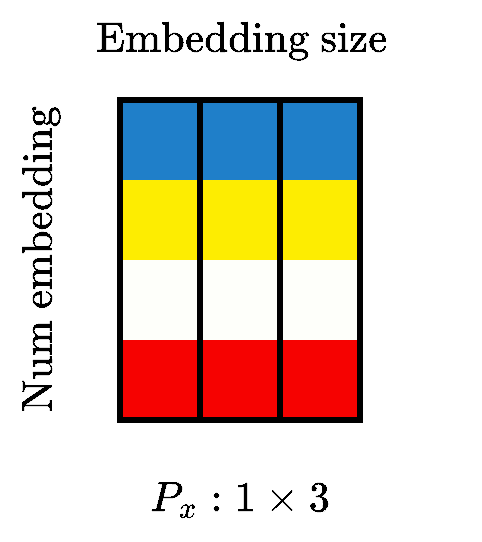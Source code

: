 <mxfile version="20.2.3" type="device"><diagram id="s6QbNtepPWHCKgaNHzyQ" name="Page-1"><mxGraphModel dx="2062" dy="1217" grid="1" gridSize="10" guides="1" tooltips="1" connect="1" arrows="1" fold="1" page="1" pageScale="1" pageWidth="1400" pageHeight="850" math="1" shadow="0"><root><mxCell id="0"/><mxCell id="1" parent="0"/><mxCell id="tTZbCwGR7G6fnMgPWNSF-11" value="" style="rounded=0;whiteSpace=wrap;html=1;fillColor=#1F7FC9;fontColor=#ffffff;strokeColor=none;strokeWidth=3;perimeterSpacing=0;rotation=-180;" vertex="1" parent="1"><mxGeometry x="480" y="160" width="120" height="40" as="geometry"/></mxCell><mxCell id="tTZbCwGR7G6fnMgPWNSF-12" value="" style="rounded=0;whiteSpace=wrap;html=1;fillColor=#FDED01;fontColor=#ffffff;strokeColor=none;strokeWidth=3;perimeterSpacing=0;rotation=-180;" vertex="1" parent="1"><mxGeometry x="480" y="200" width="120" height="40" as="geometry"/></mxCell><mxCell id="tTZbCwGR7G6fnMgPWNSF-13" value="" style="rounded=0;whiteSpace=wrap;html=1;fillColor=#F60201;fontColor=#ffffff;strokeColor=none;strokeWidth=3;perimeterSpacing=0;rotation=-180;" vertex="1" parent="1"><mxGeometry x="480" y="280" width="120" height="40" as="geometry"/></mxCell><mxCell id="tTZbCwGR7G6fnMgPWNSF-14" value="" style="rounded=0;whiteSpace=wrap;html=1;fillColor=#FEFFFA;fontColor=#ffffff;strokeColor=none;strokeWidth=3;perimeterSpacing=0;rotation=-180;" vertex="1" parent="1"><mxGeometry x="480" y="240" width="120" height="40" as="geometry"/></mxCell><mxCell id="tTZbCwGR7G6fnMgPWNSF-10" value="" style="rounded=0;whiteSpace=wrap;html=1;fillColor=none;fontColor=#ffffff;strokeColor=#000000;strokeWidth=3;perimeterSpacing=0;rotation=-180;" vertex="1" parent="1"><mxGeometry x="480" y="160" width="40" height="160" as="geometry"/></mxCell><mxCell id="tTZbCwGR7G6fnMgPWNSF-15" value="" style="rounded=0;whiteSpace=wrap;html=1;fillColor=none;fontColor=#ffffff;strokeColor=#000000;strokeWidth=3;perimeterSpacing=0;rotation=-180;" vertex="1" parent="1"><mxGeometry x="520" y="160" width="40" height="160" as="geometry"/></mxCell><mxCell id="tTZbCwGR7G6fnMgPWNSF-16" value="" style="rounded=0;whiteSpace=wrap;html=1;fillColor=none;fontColor=#ffffff;strokeColor=#000000;strokeWidth=3;perimeterSpacing=0;rotation=-180;" vertex="1" parent="1"><mxGeometry x="560" y="160" width="40" height="160" as="geometry"/></mxCell><mxCell id="tTZbCwGR7G6fnMgPWNSF-17" value="&lt;font style=&quot;font-size: 18px;&quot;&gt;$$\text{Num embedding}$$&lt;/font&gt;" style="text;html=1;align=center;verticalAlign=middle;resizable=0;points=[];autosize=1;strokeColor=none;fillColor=none;rotation=-90;" vertex="1" parent="1"><mxGeometry x="320" y="220" width="240" height="40" as="geometry"/></mxCell><mxCell id="tTZbCwGR7G6fnMgPWNSF-18" value="&lt;font style=&quot;font-size: 18px;&quot;&gt;$$\text{Embedding size}$$&lt;/font&gt;" style="text;html=1;align=center;verticalAlign=middle;resizable=0;points=[];autosize=1;strokeColor=none;fillColor=none;rotation=0;" vertex="1" parent="1"><mxGeometry x="420" y="110" width="240" height="40" as="geometry"/></mxCell><mxCell id="tTZbCwGR7G6fnMgPWNSF-19" value="&lt;font style=&quot;font-size: 18px;&quot;&gt;$$P_x: 1 \times 3$$&lt;/font&gt;" style="text;html=1;align=center;verticalAlign=middle;resizable=0;points=[];autosize=1;strokeColor=none;fillColor=none;rotation=0;" vertex="1" parent="1"><mxGeometry x="450" y="340" width="180" height="40" as="geometry"/></mxCell></root></mxGraphModel></diagram></mxfile>